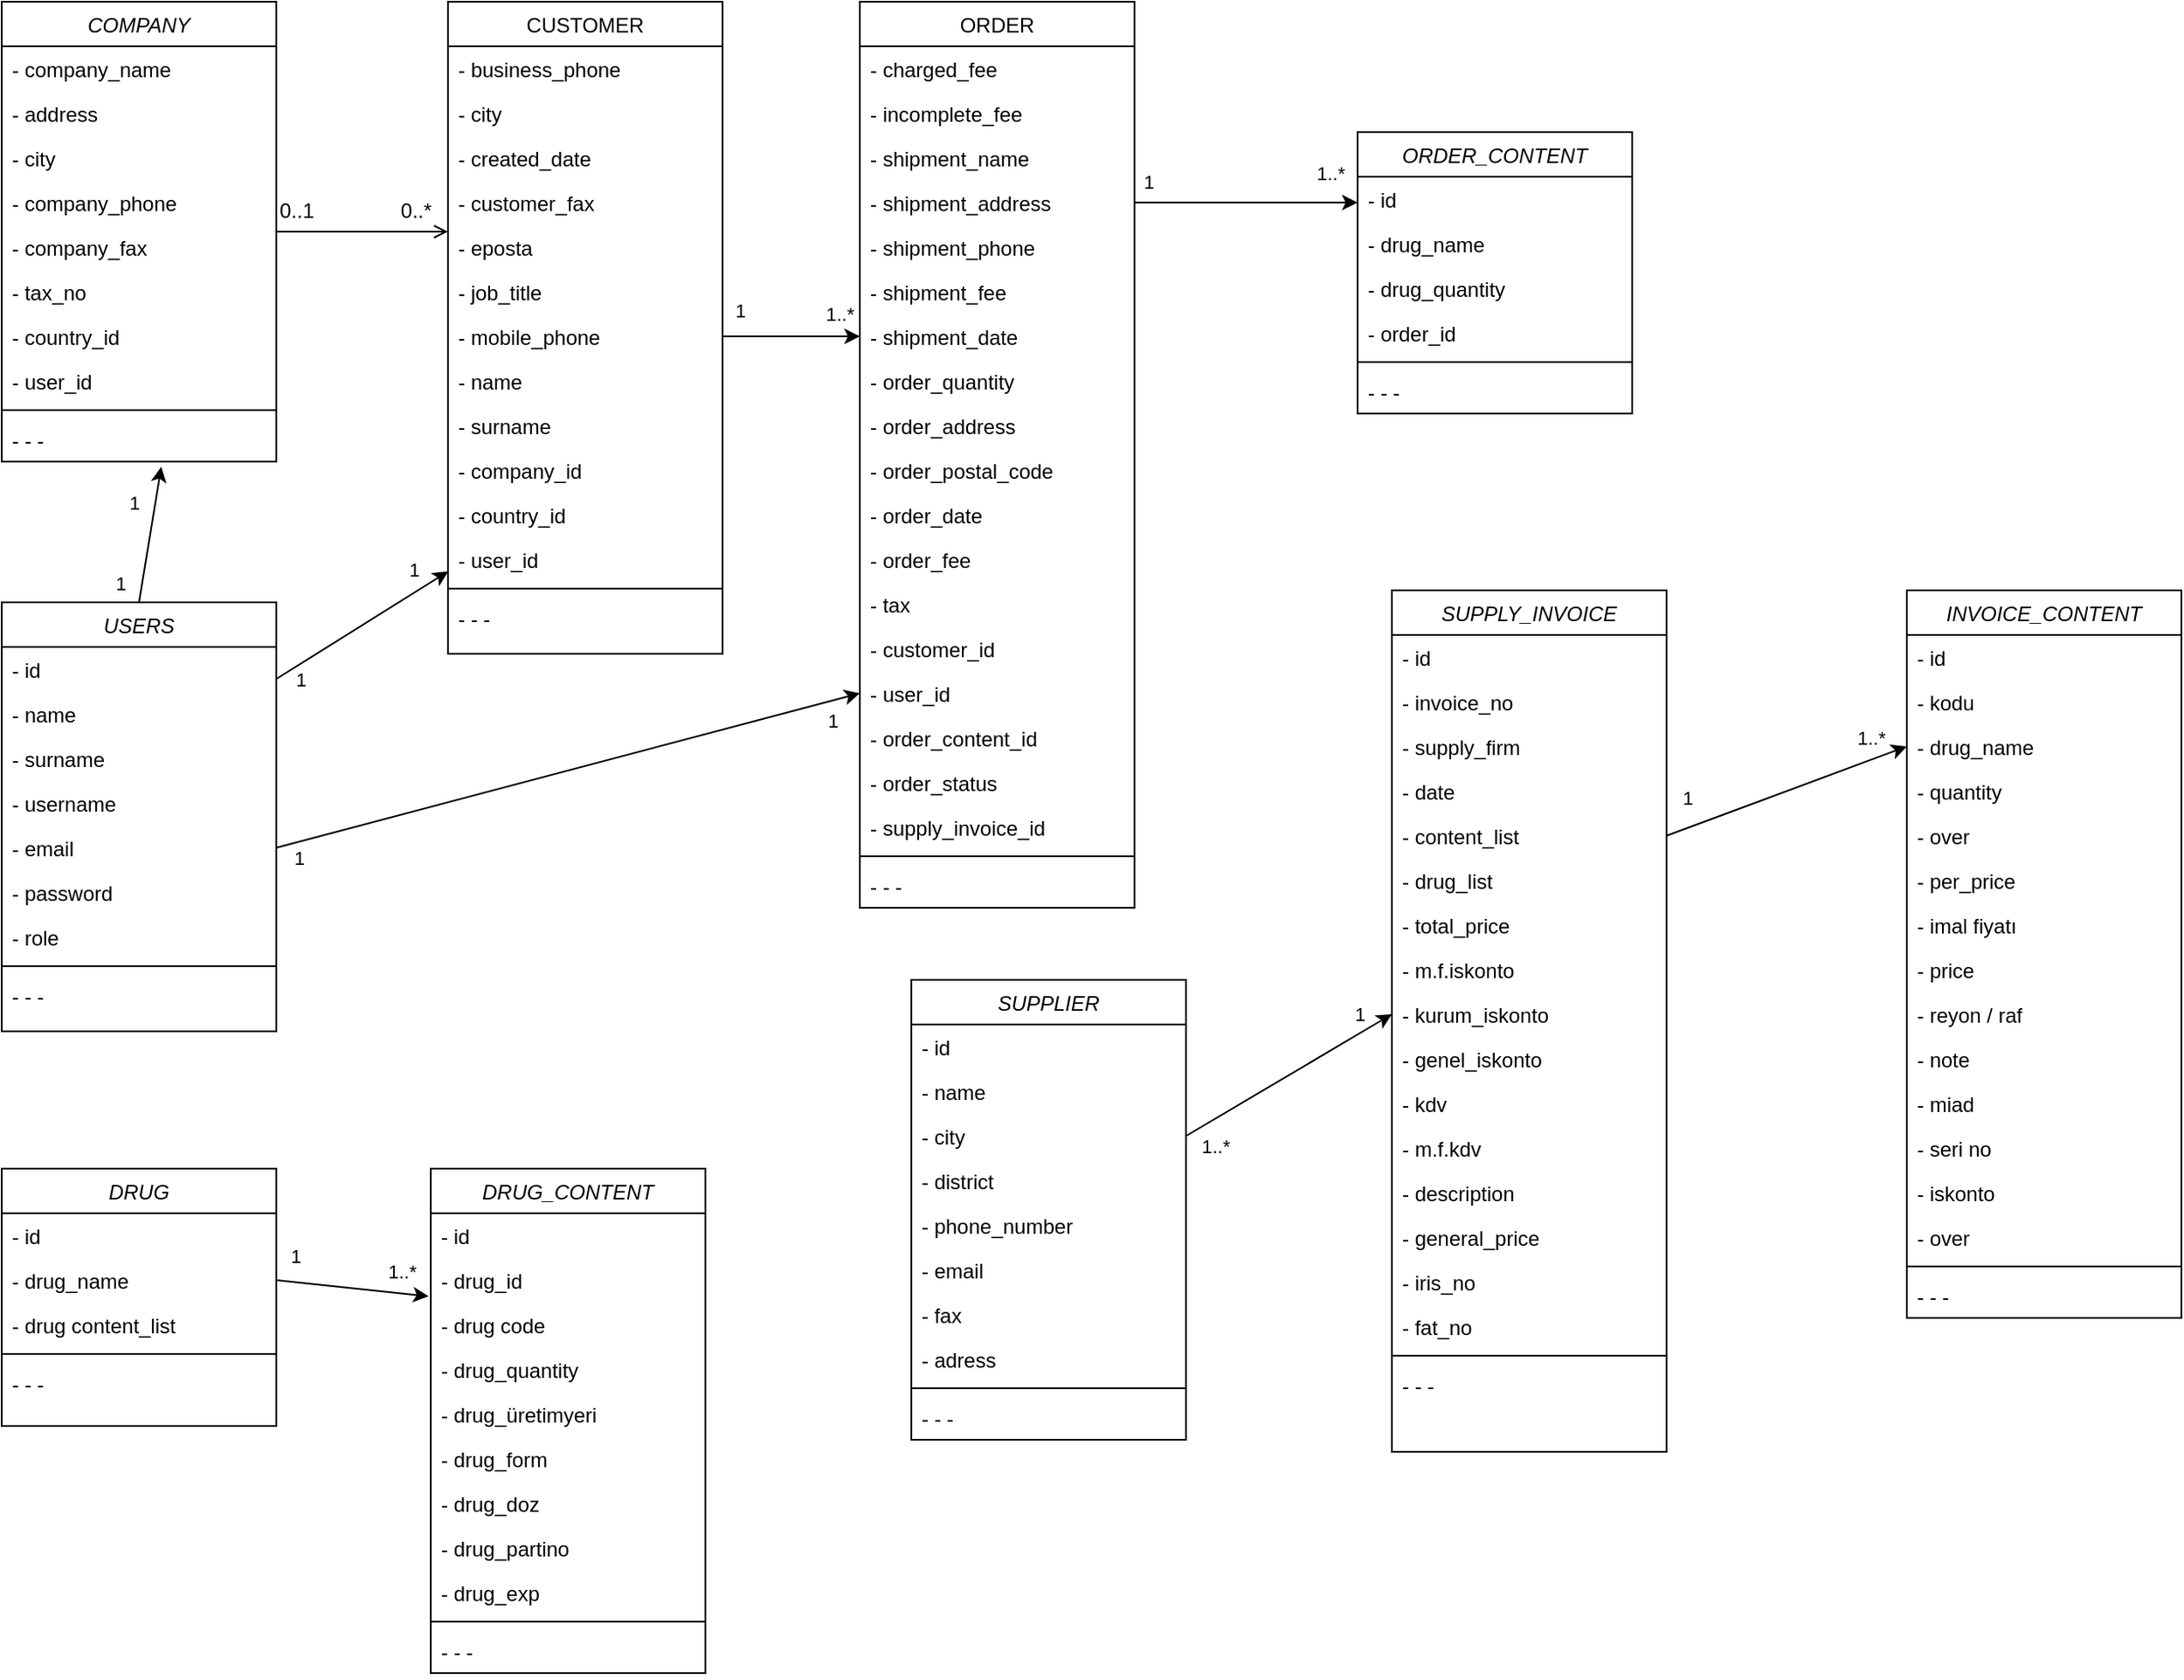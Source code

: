<mxfile version="13.8.8" type="github">
  <diagram id="C5RBs43oDa-KdzZeNtuy" name="Page-1">
    <mxGraphModel dx="2031" dy="990" grid="1" gridSize="10" guides="1" tooltips="1" connect="1" arrows="1" fold="1" page="1" pageScale="1" pageWidth="827" pageHeight="1169" math="0" shadow="0">
      <root>
        <mxCell id="WIyWlLk6GJQsqaUBKTNV-0" />
        <mxCell id="WIyWlLk6GJQsqaUBKTNV-1" parent="WIyWlLk6GJQsqaUBKTNV-0" />
        <mxCell id="zkfFHV4jXpPFQw0GAbJ--0" value="COMPANY&#xa;" style="swimlane;fontStyle=2;align=center;verticalAlign=top;childLayout=stackLayout;horizontal=1;startSize=26;horizontalStack=0;resizeParent=1;resizeLast=0;collapsible=1;marginBottom=0;rounded=0;shadow=0;strokeWidth=1;" parent="WIyWlLk6GJQsqaUBKTNV-1" vertex="1">
          <mxGeometry x="30" y="30" width="160" height="268" as="geometry">
            <mxRectangle x="230" y="140" width="160" height="26" as="alternateBounds" />
          </mxGeometry>
        </mxCell>
        <mxCell id="zkfFHV4jXpPFQw0GAbJ--1" value="- company_name" style="text;align=left;verticalAlign=top;spacingLeft=4;spacingRight=4;overflow=hidden;rotatable=0;points=[[0,0.5],[1,0.5]];portConstraint=eastwest;" parent="zkfFHV4jXpPFQw0GAbJ--0" vertex="1">
          <mxGeometry y="26" width="160" height="26" as="geometry" />
        </mxCell>
        <mxCell id="IGOX1O0Ey2SUrrehoA98-3" value="- address" style="text;align=left;verticalAlign=top;spacingLeft=4;spacingRight=4;overflow=hidden;rotatable=0;points=[[0,0.5],[1,0.5]];portConstraint=eastwest;" parent="zkfFHV4jXpPFQw0GAbJ--0" vertex="1">
          <mxGeometry y="52" width="160" height="26" as="geometry" />
        </mxCell>
        <mxCell id="IGOX1O0Ey2SUrrehoA98-4" value="- city" style="text;align=left;verticalAlign=top;spacingLeft=4;spacingRight=4;overflow=hidden;rotatable=0;points=[[0,0.5],[1,0.5]];portConstraint=eastwest;" parent="zkfFHV4jXpPFQw0GAbJ--0" vertex="1">
          <mxGeometry y="78" width="160" height="26" as="geometry" />
        </mxCell>
        <mxCell id="zkfFHV4jXpPFQw0GAbJ--2" value="- company_phone" style="text;align=left;verticalAlign=top;spacingLeft=4;spacingRight=4;overflow=hidden;rotatable=0;points=[[0,0.5],[1,0.5]];portConstraint=eastwest;rounded=0;shadow=0;html=0;" parent="zkfFHV4jXpPFQw0GAbJ--0" vertex="1">
          <mxGeometry y="104" width="160" height="26" as="geometry" />
        </mxCell>
        <mxCell id="IGOX1O0Ey2SUrrehoA98-12" value="- company_fax" style="text;align=left;verticalAlign=top;spacingLeft=4;spacingRight=4;overflow=hidden;rotatable=0;points=[[0,0.5],[1,0.5]];portConstraint=eastwest;rounded=0;shadow=0;html=0;" parent="zkfFHV4jXpPFQw0GAbJ--0" vertex="1">
          <mxGeometry y="130" width="160" height="26" as="geometry" />
        </mxCell>
        <mxCell id="zkfFHV4jXpPFQw0GAbJ--3" value="- tax_no" style="text;align=left;verticalAlign=top;spacingLeft=4;spacingRight=4;overflow=hidden;rotatable=0;points=[[0,0.5],[1,0.5]];portConstraint=eastwest;rounded=0;shadow=0;html=0;" parent="zkfFHV4jXpPFQw0GAbJ--0" vertex="1">
          <mxGeometry y="156" width="160" height="26" as="geometry" />
        </mxCell>
        <mxCell id="IGOX1O0Ey2SUrrehoA98-0" value="- country_id" style="text;align=left;verticalAlign=top;spacingLeft=4;spacingRight=4;overflow=hidden;rotatable=0;points=[[0,0.5],[1,0.5]];portConstraint=eastwest;rounded=0;shadow=0;html=0;" parent="zkfFHV4jXpPFQw0GAbJ--0" vertex="1">
          <mxGeometry y="182" width="160" height="26" as="geometry" />
        </mxCell>
        <mxCell id="IGOX1O0Ey2SUrrehoA98-2" value="- user_id" style="text;align=left;verticalAlign=top;spacingLeft=4;spacingRight=4;overflow=hidden;rotatable=0;points=[[0,0.5],[1,0.5]];portConstraint=eastwest;rounded=0;shadow=0;html=0;" parent="zkfFHV4jXpPFQw0GAbJ--0" vertex="1">
          <mxGeometry y="208" width="160" height="26" as="geometry" />
        </mxCell>
        <mxCell id="zkfFHV4jXpPFQw0GAbJ--4" value="" style="line;html=1;strokeWidth=1;align=left;verticalAlign=middle;spacingTop=-1;spacingLeft=3;spacingRight=3;rotatable=0;labelPosition=right;points=[];portConstraint=eastwest;" parent="zkfFHV4jXpPFQw0GAbJ--0" vertex="1">
          <mxGeometry y="234" width="160" height="8" as="geometry" />
        </mxCell>
        <mxCell id="zkfFHV4jXpPFQw0GAbJ--5" value="- - - " style="text;align=left;verticalAlign=top;spacingLeft=4;spacingRight=4;overflow=hidden;rotatable=0;points=[[0,0.5],[1,0.5]];portConstraint=eastwest;" parent="zkfFHV4jXpPFQw0GAbJ--0" vertex="1">
          <mxGeometry y="242" width="160" height="26" as="geometry" />
        </mxCell>
        <mxCell id="zkfFHV4jXpPFQw0GAbJ--17" value="CUSTOMER&#xa;" style="swimlane;fontStyle=0;align=center;verticalAlign=top;childLayout=stackLayout;horizontal=1;startSize=26;horizontalStack=0;resizeParent=1;resizeLast=0;collapsible=1;marginBottom=0;rounded=0;shadow=0;strokeWidth=1;" parent="WIyWlLk6GJQsqaUBKTNV-1" vertex="1">
          <mxGeometry x="290" y="30" width="160" height="380" as="geometry">
            <mxRectangle x="550" y="140" width="160" height="26" as="alternateBounds" />
          </mxGeometry>
        </mxCell>
        <mxCell id="zkfFHV4jXpPFQw0GAbJ--18" value="- business_phone" style="text;align=left;verticalAlign=top;spacingLeft=4;spacingRight=4;overflow=hidden;rotatable=0;points=[[0,0.5],[1,0.5]];portConstraint=eastwest;" parent="zkfFHV4jXpPFQw0GAbJ--17" vertex="1">
          <mxGeometry y="26" width="160" height="26" as="geometry" />
        </mxCell>
        <mxCell id="IGOX1O0Ey2SUrrehoA98-5" value="- city" style="text;align=left;verticalAlign=top;spacingLeft=4;spacingRight=4;overflow=hidden;rotatable=0;points=[[0,0.5],[1,0.5]];portConstraint=eastwest;" parent="zkfFHV4jXpPFQw0GAbJ--17" vertex="1">
          <mxGeometry y="52" width="160" height="26" as="geometry" />
        </mxCell>
        <mxCell id="IGOX1O0Ey2SUrrehoA98-6" value="- created_date" style="text;align=left;verticalAlign=top;spacingLeft=4;spacingRight=4;overflow=hidden;rotatable=0;points=[[0,0.5],[1,0.5]];portConstraint=eastwest;" parent="zkfFHV4jXpPFQw0GAbJ--17" vertex="1">
          <mxGeometry y="78" width="160" height="26" as="geometry" />
        </mxCell>
        <mxCell id="IGOX1O0Ey2SUrrehoA98-7" value="- customer_fax" style="text;align=left;verticalAlign=top;spacingLeft=4;spacingRight=4;overflow=hidden;rotatable=0;points=[[0,0.5],[1,0.5]];portConstraint=eastwest;" parent="zkfFHV4jXpPFQw0GAbJ--17" vertex="1">
          <mxGeometry y="104" width="160" height="26" as="geometry" />
        </mxCell>
        <mxCell id="zkfFHV4jXpPFQw0GAbJ--19" value="- eposta" style="text;align=left;verticalAlign=top;spacingLeft=4;spacingRight=4;overflow=hidden;rotatable=0;points=[[0,0.5],[1,0.5]];portConstraint=eastwest;rounded=0;shadow=0;html=0;" parent="zkfFHV4jXpPFQw0GAbJ--17" vertex="1">
          <mxGeometry y="130" width="160" height="26" as="geometry" />
        </mxCell>
        <mxCell id="zkfFHV4jXpPFQw0GAbJ--20" value="- job_title" style="text;align=left;verticalAlign=top;spacingLeft=4;spacingRight=4;overflow=hidden;rotatable=0;points=[[0,0.5],[1,0.5]];portConstraint=eastwest;rounded=0;shadow=0;html=0;" parent="zkfFHV4jXpPFQw0GAbJ--17" vertex="1">
          <mxGeometry y="156" width="160" height="26" as="geometry" />
        </mxCell>
        <mxCell id="zkfFHV4jXpPFQw0GAbJ--21" value="- mobile_phone&#xa;" style="text;align=left;verticalAlign=top;spacingLeft=4;spacingRight=4;overflow=hidden;rotatable=0;points=[[0,0.5],[1,0.5]];portConstraint=eastwest;rounded=0;shadow=0;html=0;" parent="zkfFHV4jXpPFQw0GAbJ--17" vertex="1">
          <mxGeometry y="182" width="160" height="26" as="geometry" />
        </mxCell>
        <mxCell id="zkfFHV4jXpPFQw0GAbJ--22" value="- name" style="text;align=left;verticalAlign=top;spacingLeft=4;spacingRight=4;overflow=hidden;rotatable=0;points=[[0,0.5],[1,0.5]];portConstraint=eastwest;rounded=0;shadow=0;html=0;" parent="zkfFHV4jXpPFQw0GAbJ--17" vertex="1">
          <mxGeometry y="208" width="160" height="26" as="geometry" />
        </mxCell>
        <mxCell id="IGOX1O0Ey2SUrrehoA98-8" value="- surname" style="text;align=left;verticalAlign=top;spacingLeft=4;spacingRight=4;overflow=hidden;rotatable=0;points=[[0,0.5],[1,0.5]];portConstraint=eastwest;rounded=0;shadow=0;html=0;" parent="zkfFHV4jXpPFQw0GAbJ--17" vertex="1">
          <mxGeometry y="234" width="160" height="26" as="geometry" />
        </mxCell>
        <mxCell id="IGOX1O0Ey2SUrrehoA98-9" value="- company_id" style="text;align=left;verticalAlign=top;spacingLeft=4;spacingRight=4;overflow=hidden;rotatable=0;points=[[0,0.5],[1,0.5]];portConstraint=eastwest;rounded=0;shadow=0;html=0;" parent="zkfFHV4jXpPFQw0GAbJ--17" vertex="1">
          <mxGeometry y="260" width="160" height="26" as="geometry" />
        </mxCell>
        <mxCell id="IGOX1O0Ey2SUrrehoA98-10" value="- country_id" style="text;align=left;verticalAlign=top;spacingLeft=4;spacingRight=4;overflow=hidden;rotatable=0;points=[[0,0.5],[1,0.5]];portConstraint=eastwest;rounded=0;shadow=0;html=0;" parent="zkfFHV4jXpPFQw0GAbJ--17" vertex="1">
          <mxGeometry y="286" width="160" height="26" as="geometry" />
        </mxCell>
        <mxCell id="IGOX1O0Ey2SUrrehoA98-11" value="- user_id" style="text;align=left;verticalAlign=top;spacingLeft=4;spacingRight=4;overflow=hidden;rotatable=0;points=[[0,0.5],[1,0.5]];portConstraint=eastwest;rounded=0;shadow=0;html=0;" parent="zkfFHV4jXpPFQw0GAbJ--17" vertex="1">
          <mxGeometry y="312" width="160" height="26" as="geometry" />
        </mxCell>
        <mxCell id="zkfFHV4jXpPFQw0GAbJ--23" value="" style="line;html=1;strokeWidth=1;align=left;verticalAlign=middle;spacingTop=-1;spacingLeft=3;spacingRight=3;rotatable=0;labelPosition=right;points=[];portConstraint=eastwest;" parent="zkfFHV4jXpPFQw0GAbJ--17" vertex="1">
          <mxGeometry y="338" width="160" height="8" as="geometry" />
        </mxCell>
        <mxCell id="zkfFHV4jXpPFQw0GAbJ--24" value="- - - " style="text;align=left;verticalAlign=top;spacingLeft=4;spacingRight=4;overflow=hidden;rotatable=0;points=[[0,0.5],[1,0.5]];portConstraint=eastwest;" parent="zkfFHV4jXpPFQw0GAbJ--17" vertex="1">
          <mxGeometry y="346" width="160" height="26" as="geometry" />
        </mxCell>
        <mxCell id="zkfFHV4jXpPFQw0GAbJ--26" value="" style="endArrow=open;shadow=0;strokeWidth=1;rounded=0;endFill=1;edgeStyle=elbowEdgeStyle;elbow=vertical;" parent="WIyWlLk6GJQsqaUBKTNV-1" source="zkfFHV4jXpPFQw0GAbJ--0" target="zkfFHV4jXpPFQw0GAbJ--17" edge="1">
          <mxGeometry x="0.5" y="41" relative="1" as="geometry">
            <mxPoint x="380" y="192" as="sourcePoint" />
            <mxPoint x="540" y="192" as="targetPoint" />
            <mxPoint x="-40" y="32" as="offset" />
          </mxGeometry>
        </mxCell>
        <mxCell id="zkfFHV4jXpPFQw0GAbJ--27" value="0..1" style="resizable=0;align=left;verticalAlign=bottom;labelBackgroundColor=none;fontSize=12;" parent="zkfFHV4jXpPFQw0GAbJ--26" connectable="0" vertex="1">
          <mxGeometry x="-1" relative="1" as="geometry">
            <mxPoint y="-3.72" as="offset" />
          </mxGeometry>
        </mxCell>
        <mxCell id="zkfFHV4jXpPFQw0GAbJ--28" value="0..*" style="resizable=0;align=right;verticalAlign=bottom;labelBackgroundColor=none;fontSize=12;" parent="zkfFHV4jXpPFQw0GAbJ--26" connectable="0" vertex="1">
          <mxGeometry x="1" relative="1" as="geometry">
            <mxPoint x="-7.93" y="-3.72" as="offset" />
          </mxGeometry>
        </mxCell>
        <mxCell id="IGOX1O0Ey2SUrrehoA98-16" value="ORDER" style="swimlane;fontStyle=0;align=center;verticalAlign=top;childLayout=stackLayout;horizontal=1;startSize=26;horizontalStack=0;resizeParent=1;resizeLast=0;collapsible=1;marginBottom=0;rounded=0;shadow=0;strokeWidth=1;" parent="WIyWlLk6GJQsqaUBKTNV-1" vertex="1">
          <mxGeometry x="530" y="30" width="160" height="528" as="geometry">
            <mxRectangle x="550" y="140" width="160" height="26" as="alternateBounds" />
          </mxGeometry>
        </mxCell>
        <mxCell id="IGOX1O0Ey2SUrrehoA98-17" value="- charged_fee" style="text;align=left;verticalAlign=top;spacingLeft=4;spacingRight=4;overflow=hidden;rotatable=0;points=[[0,0.5],[1,0.5]];portConstraint=eastwest;" parent="IGOX1O0Ey2SUrrehoA98-16" vertex="1">
          <mxGeometry y="26" width="160" height="26" as="geometry" />
        </mxCell>
        <mxCell id="IGOX1O0Ey2SUrrehoA98-18" value="- incomplete_fee" style="text;align=left;verticalAlign=top;spacingLeft=4;spacingRight=4;overflow=hidden;rotatable=0;points=[[0,0.5],[1,0.5]];portConstraint=eastwest;" parent="IGOX1O0Ey2SUrrehoA98-16" vertex="1">
          <mxGeometry y="52" width="160" height="26" as="geometry" />
        </mxCell>
        <mxCell id="IGOX1O0Ey2SUrrehoA98-19" value="- shipment_name" style="text;align=left;verticalAlign=top;spacingLeft=4;spacingRight=4;overflow=hidden;rotatable=0;points=[[0,0.5],[1,0.5]];portConstraint=eastwest;" parent="IGOX1O0Ey2SUrrehoA98-16" vertex="1">
          <mxGeometry y="78" width="160" height="26" as="geometry" />
        </mxCell>
        <mxCell id="IGOX1O0Ey2SUrrehoA98-20" value="- shipment_address" style="text;align=left;verticalAlign=top;spacingLeft=4;spacingRight=4;overflow=hidden;rotatable=0;points=[[0,0.5],[1,0.5]];portConstraint=eastwest;" parent="IGOX1O0Ey2SUrrehoA98-16" vertex="1">
          <mxGeometry y="104" width="160" height="26" as="geometry" />
        </mxCell>
        <mxCell id="IGOX1O0Ey2SUrrehoA98-21" value="- shipment_phone" style="text;align=left;verticalAlign=top;spacingLeft=4;spacingRight=4;overflow=hidden;rotatable=0;points=[[0,0.5],[1,0.5]];portConstraint=eastwest;rounded=0;shadow=0;html=0;" parent="IGOX1O0Ey2SUrrehoA98-16" vertex="1">
          <mxGeometry y="130" width="160" height="26" as="geometry" />
        </mxCell>
        <mxCell id="IGOX1O0Ey2SUrrehoA98-22" value="- shipment_fee" style="text;align=left;verticalAlign=top;spacingLeft=4;spacingRight=4;overflow=hidden;rotatable=0;points=[[0,0.5],[1,0.5]];portConstraint=eastwest;rounded=0;shadow=0;html=0;" parent="IGOX1O0Ey2SUrrehoA98-16" vertex="1">
          <mxGeometry y="156" width="160" height="26" as="geometry" />
        </mxCell>
        <mxCell id="IGOX1O0Ey2SUrrehoA98-23" value="- shipment_date" style="text;align=left;verticalAlign=top;spacingLeft=4;spacingRight=4;overflow=hidden;rotatable=0;points=[[0,0.5],[1,0.5]];portConstraint=eastwest;rounded=0;shadow=0;html=0;" parent="IGOX1O0Ey2SUrrehoA98-16" vertex="1">
          <mxGeometry y="182" width="160" height="26" as="geometry" />
        </mxCell>
        <mxCell id="IGOX1O0Ey2SUrrehoA98-24" value="- order_quantity" style="text;align=left;verticalAlign=top;spacingLeft=4;spacingRight=4;overflow=hidden;rotatable=0;points=[[0,0.5],[1,0.5]];portConstraint=eastwest;rounded=0;shadow=0;html=0;" parent="IGOX1O0Ey2SUrrehoA98-16" vertex="1">
          <mxGeometry y="208" width="160" height="26" as="geometry" />
        </mxCell>
        <mxCell id="IGOX1O0Ey2SUrrehoA98-25" value="- order_address" style="text;align=left;verticalAlign=top;spacingLeft=4;spacingRight=4;overflow=hidden;rotatable=0;points=[[0,0.5],[1,0.5]];portConstraint=eastwest;rounded=0;shadow=0;html=0;" parent="IGOX1O0Ey2SUrrehoA98-16" vertex="1">
          <mxGeometry y="234" width="160" height="26" as="geometry" />
        </mxCell>
        <mxCell id="IGOX1O0Ey2SUrrehoA98-27" value="- order_postal_code" style="text;align=left;verticalAlign=top;spacingLeft=4;spacingRight=4;overflow=hidden;rotatable=0;points=[[0,0.5],[1,0.5]];portConstraint=eastwest;rounded=0;shadow=0;html=0;" parent="IGOX1O0Ey2SUrrehoA98-16" vertex="1">
          <mxGeometry y="260" width="160" height="26" as="geometry" />
        </mxCell>
        <mxCell id="IGOX1O0Ey2SUrrehoA98-28" value="- order_date" style="text;align=left;verticalAlign=top;spacingLeft=4;spacingRight=4;overflow=hidden;rotatable=0;points=[[0,0.5],[1,0.5]];portConstraint=eastwest;rounded=0;shadow=0;html=0;" parent="IGOX1O0Ey2SUrrehoA98-16" vertex="1">
          <mxGeometry y="286" width="160" height="26" as="geometry" />
        </mxCell>
        <mxCell id="IGOX1O0Ey2SUrrehoA98-32" value="- order_fee" style="text;align=left;verticalAlign=top;spacingLeft=4;spacingRight=4;overflow=hidden;rotatable=0;points=[[0,0.5],[1,0.5]];portConstraint=eastwest;rounded=0;shadow=0;html=0;" parent="IGOX1O0Ey2SUrrehoA98-16" vertex="1">
          <mxGeometry y="312" width="160" height="26" as="geometry" />
        </mxCell>
        <mxCell id="IGOX1O0Ey2SUrrehoA98-33" value="- tax" style="text;align=left;verticalAlign=top;spacingLeft=4;spacingRight=4;overflow=hidden;rotatable=0;points=[[0,0.5],[1,0.5]];portConstraint=eastwest;rounded=0;shadow=0;html=0;" parent="IGOX1O0Ey2SUrrehoA98-16" vertex="1">
          <mxGeometry y="338" width="160" height="26" as="geometry" />
        </mxCell>
        <mxCell id="IGOX1O0Ey2SUrrehoA98-35" value="- customer_id" style="text;align=left;verticalAlign=top;spacingLeft=4;spacingRight=4;overflow=hidden;rotatable=0;points=[[0,0.5],[1,0.5]];portConstraint=eastwest;rounded=0;shadow=0;html=0;" parent="IGOX1O0Ey2SUrrehoA98-16" vertex="1">
          <mxGeometry y="364" width="160" height="26" as="geometry" />
        </mxCell>
        <mxCell id="IGOX1O0Ey2SUrrehoA98-42" value="- user_id" style="text;align=left;verticalAlign=top;spacingLeft=4;spacingRight=4;overflow=hidden;rotatable=0;points=[[0,0.5],[1,0.5]];portConstraint=eastwest;rounded=0;shadow=0;html=0;" parent="IGOX1O0Ey2SUrrehoA98-16" vertex="1">
          <mxGeometry y="390" width="160" height="26" as="geometry" />
        </mxCell>
        <mxCell id="IGOX1O0Ey2SUrrehoA98-55" value="- order_content_id" style="text;align=left;verticalAlign=top;spacingLeft=4;spacingRight=4;overflow=hidden;rotatable=0;points=[[0,0.5],[1,0.5]];portConstraint=eastwest;rounded=0;shadow=0;html=0;" parent="IGOX1O0Ey2SUrrehoA98-16" vertex="1">
          <mxGeometry y="416" width="160" height="26" as="geometry" />
        </mxCell>
        <mxCell id="IGOX1O0Ey2SUrrehoA98-34" value="- order_status" style="text;align=left;verticalAlign=top;spacingLeft=4;spacingRight=4;overflow=hidden;rotatable=0;points=[[0,0.5],[1,0.5]];portConstraint=eastwest;rounded=0;shadow=0;html=0;" parent="IGOX1O0Ey2SUrrehoA98-16" vertex="1">
          <mxGeometry y="442" width="160" height="26" as="geometry" />
        </mxCell>
        <mxCell id="VhMwUYRNfY7Nuu_vpCEj-53" value="- supply_invoice_id" style="text;align=left;verticalAlign=top;spacingLeft=4;spacingRight=4;overflow=hidden;rotatable=0;points=[[0,0.5],[1,0.5]];portConstraint=eastwest;rounded=0;shadow=0;html=0;" parent="IGOX1O0Ey2SUrrehoA98-16" vertex="1">
          <mxGeometry y="468" width="160" height="26" as="geometry" />
        </mxCell>
        <mxCell id="IGOX1O0Ey2SUrrehoA98-29" value="" style="line;html=1;strokeWidth=1;align=left;verticalAlign=middle;spacingTop=-1;spacingLeft=3;spacingRight=3;rotatable=0;labelPosition=right;points=[];portConstraint=eastwest;" parent="IGOX1O0Ey2SUrrehoA98-16" vertex="1">
          <mxGeometry y="494" width="160" height="8" as="geometry" />
        </mxCell>
        <mxCell id="IGOX1O0Ey2SUrrehoA98-31" value="- - -" style="text;align=left;verticalAlign=top;spacingLeft=4;spacingRight=4;overflow=hidden;rotatable=0;points=[[0,0.5],[1,0.5]];portConstraint=eastwest;" parent="IGOX1O0Ey2SUrrehoA98-16" vertex="1">
          <mxGeometry y="502" width="160" height="26" as="geometry" />
        </mxCell>
        <mxCell id="IGOX1O0Ey2SUrrehoA98-36" value="" style="endArrow=classic;html=1;entryX=0;entryY=0.5;entryDx=0;entryDy=0;exitX=1;exitY=0.5;exitDx=0;exitDy=0;" parent="WIyWlLk6GJQsqaUBKTNV-1" source="zkfFHV4jXpPFQw0GAbJ--21" target="IGOX1O0Ey2SUrrehoA98-23" edge="1">
          <mxGeometry width="50" height="50" relative="1" as="geometry">
            <mxPoint x="400" y="380" as="sourcePoint" />
            <mxPoint x="450" y="330" as="targetPoint" />
          </mxGeometry>
        </mxCell>
        <mxCell id="IGOX1O0Ey2SUrrehoA98-40" value="1..*" style="edgeLabel;html=1;align=center;verticalAlign=middle;resizable=0;points=[];" parent="IGOX1O0Ey2SUrrehoA98-36" vertex="1" connectable="0">
          <mxGeometry x="0.807" relative="1" as="geometry">
            <mxPoint x="-4.76" y="-13" as="offset" />
          </mxGeometry>
        </mxCell>
        <mxCell id="IGOX1O0Ey2SUrrehoA98-41" value="1" style="edgeLabel;html=1;align=center;verticalAlign=middle;resizable=0;points=[];" parent="IGOX1O0Ey2SUrrehoA98-36" vertex="1" connectable="0">
          <mxGeometry x="-0.889" relative="1" as="geometry">
            <mxPoint x="5" y="-15" as="offset" />
          </mxGeometry>
        </mxCell>
        <mxCell id="IGOX1O0Ey2SUrrehoA98-43" value="ORDER_CONTENT" style="swimlane;fontStyle=2;align=center;verticalAlign=top;childLayout=stackLayout;horizontal=1;startSize=26;horizontalStack=0;resizeParent=1;resizeLast=0;collapsible=1;marginBottom=0;rounded=0;shadow=0;strokeWidth=1;" parent="WIyWlLk6GJQsqaUBKTNV-1" vertex="1">
          <mxGeometry x="820" y="106" width="160" height="164" as="geometry">
            <mxRectangle x="230" y="140" width="160" height="26" as="alternateBounds" />
          </mxGeometry>
        </mxCell>
        <mxCell id="IGOX1O0Ey2SUrrehoA98-44" value="- id" style="text;align=left;verticalAlign=top;spacingLeft=4;spacingRight=4;overflow=hidden;rotatable=0;points=[[0,0.5],[1,0.5]];portConstraint=eastwest;" parent="IGOX1O0Ey2SUrrehoA98-43" vertex="1">
          <mxGeometry y="26" width="160" height="26" as="geometry" />
        </mxCell>
        <mxCell id="IGOX1O0Ey2SUrrehoA98-45" value="- drug_name" style="text;align=left;verticalAlign=top;spacingLeft=4;spacingRight=4;overflow=hidden;rotatable=0;points=[[0,0.5],[1,0.5]];portConstraint=eastwest;" parent="IGOX1O0Ey2SUrrehoA98-43" vertex="1">
          <mxGeometry y="52" width="160" height="26" as="geometry" />
        </mxCell>
        <mxCell id="IGOX1O0Ey2SUrrehoA98-46" value="- drug_quantity" style="text;align=left;verticalAlign=top;spacingLeft=4;spacingRight=4;overflow=hidden;rotatable=0;points=[[0,0.5],[1,0.5]];portConstraint=eastwest;" parent="IGOX1O0Ey2SUrrehoA98-43" vertex="1">
          <mxGeometry y="78" width="160" height="26" as="geometry" />
        </mxCell>
        <mxCell id="IGOX1O0Ey2SUrrehoA98-47" value="- order_id" style="text;align=left;verticalAlign=top;spacingLeft=4;spacingRight=4;overflow=hidden;rotatable=0;points=[[0,0.5],[1,0.5]];portConstraint=eastwest;rounded=0;shadow=0;html=0;" parent="IGOX1O0Ey2SUrrehoA98-43" vertex="1">
          <mxGeometry y="104" width="160" height="26" as="geometry" />
        </mxCell>
        <mxCell id="IGOX1O0Ey2SUrrehoA98-52" value="" style="line;html=1;strokeWidth=1;align=left;verticalAlign=middle;spacingTop=-1;spacingLeft=3;spacingRight=3;rotatable=0;labelPosition=right;points=[];portConstraint=eastwest;" parent="IGOX1O0Ey2SUrrehoA98-43" vertex="1">
          <mxGeometry y="130" width="160" height="8" as="geometry" />
        </mxCell>
        <mxCell id="IGOX1O0Ey2SUrrehoA98-53" value="- - -" style="text;align=left;verticalAlign=top;spacingLeft=4;spacingRight=4;overflow=hidden;rotatable=0;points=[[0,0.5],[1,0.5]];portConstraint=eastwest;" parent="IGOX1O0Ey2SUrrehoA98-43" vertex="1">
          <mxGeometry y="138" width="160" height="26" as="geometry" />
        </mxCell>
        <mxCell id="IGOX1O0Ey2SUrrehoA98-54" value="" style="endArrow=classic;html=1;entryX=0;entryY=0.25;entryDx=0;entryDy=0;exitX=1;exitY=0.5;exitDx=0;exitDy=0;" parent="WIyWlLk6GJQsqaUBKTNV-1" source="IGOX1O0Ey2SUrrehoA98-20" target="IGOX1O0Ey2SUrrehoA98-43" edge="1">
          <mxGeometry width="50" height="50" relative="1" as="geometry">
            <mxPoint x="520" y="430" as="sourcePoint" />
            <mxPoint x="250" y="390" as="targetPoint" />
          </mxGeometry>
        </mxCell>
        <mxCell id="IGOX1O0Ey2SUrrehoA98-56" value="1" style="edgeLabel;html=1;align=center;verticalAlign=middle;resizable=0;points=[];" parent="IGOX1O0Ey2SUrrehoA98-54" vertex="1" connectable="0">
          <mxGeometry x="-0.925" relative="1" as="geometry">
            <mxPoint x="2.38" y="-12.74" as="offset" />
          </mxGeometry>
        </mxCell>
        <mxCell id="IGOX1O0Ey2SUrrehoA98-57" value="1..*" style="edgeLabel;html=1;align=center;verticalAlign=middle;resizable=0;points=[];" parent="IGOX1O0Ey2SUrrehoA98-54" vertex="1" connectable="0">
          <mxGeometry x="0.901" y="-1" relative="1" as="geometry">
            <mxPoint x="-9.67" y="-18.51" as="offset" />
          </mxGeometry>
        </mxCell>
        <mxCell id="IGOX1O0Ey2SUrrehoA98-58" value="USERS" style="swimlane;fontStyle=2;align=center;verticalAlign=top;childLayout=stackLayout;horizontal=1;startSize=26;horizontalStack=0;resizeParent=1;resizeLast=0;collapsible=1;marginBottom=0;rounded=0;shadow=0;strokeWidth=1;" parent="WIyWlLk6GJQsqaUBKTNV-1" vertex="1">
          <mxGeometry x="30" y="380" width="160" height="250" as="geometry">
            <mxRectangle x="230" y="140" width="160" height="26" as="alternateBounds" />
          </mxGeometry>
        </mxCell>
        <mxCell id="IGOX1O0Ey2SUrrehoA98-59" value="- id" style="text;align=left;verticalAlign=top;spacingLeft=4;spacingRight=4;overflow=hidden;rotatable=0;points=[[0,0.5],[1,0.5]];portConstraint=eastwest;" parent="IGOX1O0Ey2SUrrehoA98-58" vertex="1">
          <mxGeometry y="26" width="160" height="26" as="geometry" />
        </mxCell>
        <mxCell id="IGOX1O0Ey2SUrrehoA98-60" value="- name" style="text;align=left;verticalAlign=top;spacingLeft=4;spacingRight=4;overflow=hidden;rotatable=0;points=[[0,0.5],[1,0.5]];portConstraint=eastwest;" parent="IGOX1O0Ey2SUrrehoA98-58" vertex="1">
          <mxGeometry y="52" width="160" height="26" as="geometry" />
        </mxCell>
        <mxCell id="IGOX1O0Ey2SUrrehoA98-61" value="- surname" style="text;align=left;verticalAlign=top;spacingLeft=4;spacingRight=4;overflow=hidden;rotatable=0;points=[[0,0.5],[1,0.5]];portConstraint=eastwest;" parent="IGOX1O0Ey2SUrrehoA98-58" vertex="1">
          <mxGeometry y="78" width="160" height="26" as="geometry" />
        </mxCell>
        <mxCell id="IGOX1O0Ey2SUrrehoA98-70" value="- username" style="text;align=left;verticalAlign=top;spacingLeft=4;spacingRight=4;overflow=hidden;rotatable=0;points=[[0,0.5],[1,0.5]];portConstraint=eastwest;" parent="IGOX1O0Ey2SUrrehoA98-58" vertex="1">
          <mxGeometry y="104" width="160" height="26" as="geometry" />
        </mxCell>
        <mxCell id="IGOX1O0Ey2SUrrehoA98-62" value="- email" style="text;align=left;verticalAlign=top;spacingLeft=4;spacingRight=4;overflow=hidden;rotatable=0;points=[[0,0.5],[1,0.5]];portConstraint=eastwest;rounded=0;shadow=0;html=0;" parent="IGOX1O0Ey2SUrrehoA98-58" vertex="1">
          <mxGeometry y="130" width="160" height="26" as="geometry" />
        </mxCell>
        <mxCell id="IGOX1O0Ey2SUrrehoA98-65" value="- password" style="text;align=left;verticalAlign=top;spacingLeft=4;spacingRight=4;overflow=hidden;rotatable=0;points=[[0,0.5],[1,0.5]];portConstraint=eastwest;rounded=0;shadow=0;html=0;" parent="IGOX1O0Ey2SUrrehoA98-58" vertex="1">
          <mxGeometry y="156" width="160" height="26" as="geometry" />
        </mxCell>
        <mxCell id="IGOX1O0Ey2SUrrehoA98-67" value="- role" style="text;align=left;verticalAlign=top;spacingLeft=4;spacingRight=4;overflow=hidden;rotatable=0;points=[[0,0.5],[1,0.5]];portConstraint=eastwest;rounded=0;shadow=0;html=0;" parent="IGOX1O0Ey2SUrrehoA98-58" vertex="1">
          <mxGeometry y="182" width="160" height="26" as="geometry" />
        </mxCell>
        <mxCell id="IGOX1O0Ey2SUrrehoA98-63" value="" style="line;html=1;strokeWidth=1;align=left;verticalAlign=middle;spacingTop=-1;spacingLeft=3;spacingRight=3;rotatable=0;labelPosition=right;points=[];portConstraint=eastwest;" parent="IGOX1O0Ey2SUrrehoA98-58" vertex="1">
          <mxGeometry y="208" width="160" height="8" as="geometry" />
        </mxCell>
        <mxCell id="IGOX1O0Ey2SUrrehoA98-64" value="- - -" style="text;align=left;verticalAlign=top;spacingLeft=4;spacingRight=4;overflow=hidden;rotatable=0;points=[[0,0.5],[1,0.5]];portConstraint=eastwest;" parent="IGOX1O0Ey2SUrrehoA98-58" vertex="1">
          <mxGeometry y="216" width="160" height="26" as="geometry" />
        </mxCell>
        <mxCell id="IGOX1O0Ey2SUrrehoA98-71" value="" style="endArrow=classic;html=1;exitX=0.5;exitY=0;exitDx=0;exitDy=0;entryX=0.581;entryY=1.115;entryDx=0;entryDy=0;entryPerimeter=0;" parent="WIyWlLk6GJQsqaUBKTNV-1" source="IGOX1O0Ey2SUrrehoA98-58" target="zkfFHV4jXpPFQw0GAbJ--5" edge="1">
          <mxGeometry width="50" height="50" relative="1" as="geometry">
            <mxPoint x="330" y="430" as="sourcePoint" />
            <mxPoint x="380" y="380" as="targetPoint" />
          </mxGeometry>
        </mxCell>
        <mxCell id="IGOX1O0Ey2SUrrehoA98-72" value="&lt;div&gt;1&lt;/div&gt;" style="edgeLabel;html=1;align=center;verticalAlign=middle;resizable=0;points=[];" parent="IGOX1O0Ey2SUrrehoA98-71" vertex="1" connectable="0">
          <mxGeometry x="0.904" y="1" relative="1" as="geometry">
            <mxPoint x="-15" y="17" as="offset" />
          </mxGeometry>
        </mxCell>
        <mxCell id="IGOX1O0Ey2SUrrehoA98-73" value="1" style="edgeLabel;html=1;align=center;verticalAlign=middle;resizable=0;points=[];" parent="IGOX1O0Ey2SUrrehoA98-71" vertex="1" connectable="0">
          <mxGeometry x="-0.746" y="1" relative="1" as="geometry">
            <mxPoint x="-12" y="-1" as="offset" />
          </mxGeometry>
        </mxCell>
        <mxCell id="IGOX1O0Ey2SUrrehoA98-74" value="" style="endArrow=classic;html=1;exitX=0.999;exitY=0.721;exitDx=0;exitDy=0;exitPerimeter=0;entryX=0.001;entryY=0.769;entryDx=0;entryDy=0;entryPerimeter=0;" parent="WIyWlLk6GJQsqaUBKTNV-1" source="IGOX1O0Ey2SUrrehoA98-59" target="IGOX1O0Ey2SUrrehoA98-11" edge="1">
          <mxGeometry width="50" height="50" relative="1" as="geometry">
            <mxPoint x="190" y="430" as="sourcePoint" />
            <mxPoint x="287" y="335" as="targetPoint" />
          </mxGeometry>
        </mxCell>
        <mxCell id="IGOX1O0Ey2SUrrehoA98-75" value="1" style="edgeLabel;html=1;align=center;verticalAlign=middle;resizable=0;points=[];" parent="IGOX1O0Ey2SUrrehoA98-74" vertex="1" connectable="0">
          <mxGeometry x="-0.774" relative="1" as="geometry">
            <mxPoint x="2" y="7" as="offset" />
          </mxGeometry>
        </mxCell>
        <mxCell id="IGOX1O0Ey2SUrrehoA98-76" value="1" style="edgeLabel;html=1;align=center;verticalAlign=middle;resizable=0;points=[];" parent="IGOX1O0Ey2SUrrehoA98-74" vertex="1" connectable="0">
          <mxGeometry x="0.752" y="-1" relative="1" as="geometry">
            <mxPoint x="-8" y="-10" as="offset" />
          </mxGeometry>
        </mxCell>
        <mxCell id="IGOX1O0Ey2SUrrehoA98-77" value="" style="endArrow=classic;html=1;entryX=0;entryY=0.5;entryDx=0;entryDy=0;exitX=1;exitY=0.5;exitDx=0;exitDy=0;" parent="WIyWlLk6GJQsqaUBKTNV-1" source="IGOX1O0Ey2SUrrehoA98-62" target="IGOX1O0Ey2SUrrehoA98-42" edge="1">
          <mxGeometry width="50" height="50" relative="1" as="geometry">
            <mxPoint x="190" y="490" as="sourcePoint" />
            <mxPoint x="340" y="420" as="targetPoint" />
          </mxGeometry>
        </mxCell>
        <mxCell id="IGOX1O0Ey2SUrrehoA98-78" value="1" style="edgeLabel;html=1;align=center;verticalAlign=middle;resizable=0;points=[];" parent="IGOX1O0Ey2SUrrehoA98-77" vertex="1" connectable="0">
          <mxGeometry x="-0.91" y="-3" relative="1" as="geometry">
            <mxPoint x="-3" y="7" as="offset" />
          </mxGeometry>
        </mxCell>
        <mxCell id="IGOX1O0Ey2SUrrehoA98-79" value="1" style="edgeLabel;html=1;align=center;verticalAlign=middle;resizable=0;points=[];" parent="IGOX1O0Ey2SUrrehoA98-77" vertex="1" connectable="0">
          <mxGeometry x="0.915" y="1" relative="1" as="geometry">
            <mxPoint x="-2" y="13" as="offset" />
          </mxGeometry>
        </mxCell>
        <mxCell id="VhMwUYRNfY7Nuu_vpCEj-10" value="SUPPLY_INVOICE" style="swimlane;fontStyle=2;align=center;verticalAlign=top;childLayout=stackLayout;horizontal=1;startSize=26;horizontalStack=0;resizeParent=1;resizeLast=0;collapsible=1;marginBottom=0;rounded=0;shadow=0;strokeWidth=1;" parent="WIyWlLk6GJQsqaUBKTNV-1" vertex="1">
          <mxGeometry x="840" y="373" width="160" height="502" as="geometry">
            <mxRectangle x="230" y="140" width="160" height="26" as="alternateBounds" />
          </mxGeometry>
        </mxCell>
        <mxCell id="VhMwUYRNfY7Nuu_vpCEj-11" value="- id" style="text;align=left;verticalAlign=top;spacingLeft=4;spacingRight=4;overflow=hidden;rotatable=0;points=[[0,0.5],[1,0.5]];portConstraint=eastwest;" parent="VhMwUYRNfY7Nuu_vpCEj-10" vertex="1">
          <mxGeometry y="26" width="160" height="26" as="geometry" />
        </mxCell>
        <mxCell id="VhMwUYRNfY7Nuu_vpCEj-12" value="- invoice_no" style="text;align=left;verticalAlign=top;spacingLeft=4;spacingRight=4;overflow=hidden;rotatable=0;points=[[0,0.5],[1,0.5]];portConstraint=eastwest;" parent="VhMwUYRNfY7Nuu_vpCEj-10" vertex="1">
          <mxGeometry y="52" width="160" height="26" as="geometry" />
        </mxCell>
        <mxCell id="VhMwUYRNfY7Nuu_vpCEj-13" value="- supply_firm" style="text;align=left;verticalAlign=top;spacingLeft=4;spacingRight=4;overflow=hidden;rotatable=0;points=[[0,0.5],[1,0.5]];portConstraint=eastwest;" parent="VhMwUYRNfY7Nuu_vpCEj-10" vertex="1">
          <mxGeometry y="78" width="160" height="26" as="geometry" />
        </mxCell>
        <mxCell id="VhMwUYRNfY7Nuu_vpCEj-14" value="- date" style="text;align=left;verticalAlign=top;spacingLeft=4;spacingRight=4;overflow=hidden;rotatable=0;points=[[0,0.5],[1,0.5]];portConstraint=eastwest;" parent="VhMwUYRNfY7Nuu_vpCEj-10" vertex="1">
          <mxGeometry y="104" width="160" height="26" as="geometry" />
        </mxCell>
        <mxCell id="VhMwUYRNfY7Nuu_vpCEj-15" value="- content_list" style="text;align=left;verticalAlign=top;spacingLeft=4;spacingRight=4;overflow=hidden;rotatable=0;points=[[0,0.5],[1,0.5]];portConstraint=eastwest;" parent="VhMwUYRNfY7Nuu_vpCEj-10" vertex="1">
          <mxGeometry y="130" width="160" height="26" as="geometry" />
        </mxCell>
        <mxCell id="VhMwUYRNfY7Nuu_vpCEj-39" value="- drug_list" style="text;align=left;verticalAlign=top;spacingLeft=4;spacingRight=4;overflow=hidden;rotatable=0;points=[[0,0.5],[1,0.5]];portConstraint=eastwest;" parent="VhMwUYRNfY7Nuu_vpCEj-10" vertex="1">
          <mxGeometry y="156" width="160" height="26" as="geometry" />
        </mxCell>
        <mxCell id="VhMwUYRNfY7Nuu_vpCEj-40" value="- total_price" style="text;align=left;verticalAlign=top;spacingLeft=4;spacingRight=4;overflow=hidden;rotatable=0;points=[[0,0.5],[1,0.5]];portConstraint=eastwest;" parent="VhMwUYRNfY7Nuu_vpCEj-10" vertex="1">
          <mxGeometry y="182" width="160" height="26" as="geometry" />
        </mxCell>
        <mxCell id="VhMwUYRNfY7Nuu_vpCEj-41" value="- m.f.iskonto" style="text;align=left;verticalAlign=top;spacingLeft=4;spacingRight=4;overflow=hidden;rotatable=0;points=[[0,0.5],[1,0.5]];portConstraint=eastwest;" parent="VhMwUYRNfY7Nuu_vpCEj-10" vertex="1">
          <mxGeometry y="208" width="160" height="26" as="geometry" />
        </mxCell>
        <mxCell id="VhMwUYRNfY7Nuu_vpCEj-44" value="- kurum_iskonto" style="text;align=left;verticalAlign=top;spacingLeft=4;spacingRight=4;overflow=hidden;rotatable=0;points=[[0,0.5],[1,0.5]];portConstraint=eastwest;" parent="VhMwUYRNfY7Nuu_vpCEj-10" vertex="1">
          <mxGeometry y="234" width="160" height="26" as="geometry" />
        </mxCell>
        <mxCell id="VhMwUYRNfY7Nuu_vpCEj-45" value="- genel_iskonto" style="text;align=left;verticalAlign=top;spacingLeft=4;spacingRight=4;overflow=hidden;rotatable=0;points=[[0,0.5],[1,0.5]];portConstraint=eastwest;" parent="VhMwUYRNfY7Nuu_vpCEj-10" vertex="1">
          <mxGeometry y="260" width="160" height="26" as="geometry" />
        </mxCell>
        <mxCell id="VhMwUYRNfY7Nuu_vpCEj-42" value="- kdv" style="text;align=left;verticalAlign=top;spacingLeft=4;spacingRight=4;overflow=hidden;rotatable=0;points=[[0,0.5],[1,0.5]];portConstraint=eastwest;" parent="VhMwUYRNfY7Nuu_vpCEj-10" vertex="1">
          <mxGeometry y="286" width="160" height="26" as="geometry" />
        </mxCell>
        <mxCell id="VhMwUYRNfY7Nuu_vpCEj-46" value="- m.f.kdv" style="text;align=left;verticalAlign=top;spacingLeft=4;spacingRight=4;overflow=hidden;rotatable=0;points=[[0,0.5],[1,0.5]];portConstraint=eastwest;" parent="VhMwUYRNfY7Nuu_vpCEj-10" vertex="1">
          <mxGeometry y="312" width="160" height="26" as="geometry" />
        </mxCell>
        <mxCell id="VhMwUYRNfY7Nuu_vpCEj-47" value="- description" style="text;align=left;verticalAlign=top;spacingLeft=4;spacingRight=4;overflow=hidden;rotatable=0;points=[[0,0.5],[1,0.5]];portConstraint=eastwest;" parent="VhMwUYRNfY7Nuu_vpCEj-10" vertex="1">
          <mxGeometry y="338" width="160" height="26" as="geometry" />
        </mxCell>
        <mxCell id="VhMwUYRNfY7Nuu_vpCEj-48" value="- general_price" style="text;align=left;verticalAlign=top;spacingLeft=4;spacingRight=4;overflow=hidden;rotatable=0;points=[[0,0.5],[1,0.5]];portConstraint=eastwest;" parent="VhMwUYRNfY7Nuu_vpCEj-10" vertex="1">
          <mxGeometry y="364" width="160" height="26" as="geometry" />
        </mxCell>
        <mxCell id="VhMwUYRNfY7Nuu_vpCEj-49" value="- iris_no" style="text;align=left;verticalAlign=top;spacingLeft=4;spacingRight=4;overflow=hidden;rotatable=0;points=[[0,0.5],[1,0.5]];portConstraint=eastwest;" parent="VhMwUYRNfY7Nuu_vpCEj-10" vertex="1">
          <mxGeometry y="390" width="160" height="26" as="geometry" />
        </mxCell>
        <mxCell id="VhMwUYRNfY7Nuu_vpCEj-50" value="- fat_no" style="text;align=left;verticalAlign=top;spacingLeft=4;spacingRight=4;overflow=hidden;rotatable=0;points=[[0,0.5],[1,0.5]];portConstraint=eastwest;" parent="VhMwUYRNfY7Nuu_vpCEj-10" vertex="1">
          <mxGeometry y="416" width="160" height="26" as="geometry" />
        </mxCell>
        <mxCell id="VhMwUYRNfY7Nuu_vpCEj-16" value="" style="line;html=1;strokeWidth=1;align=left;verticalAlign=middle;spacingTop=-1;spacingLeft=3;spacingRight=3;rotatable=0;labelPosition=right;points=[];portConstraint=eastwest;" parent="VhMwUYRNfY7Nuu_vpCEj-10" vertex="1">
          <mxGeometry y="442" width="160" height="8" as="geometry" />
        </mxCell>
        <mxCell id="VhMwUYRNfY7Nuu_vpCEj-17" value="- - -" style="text;align=left;verticalAlign=top;spacingLeft=4;spacingRight=4;overflow=hidden;rotatable=0;points=[[0,0.5],[1,0.5]];portConstraint=eastwest;" parent="VhMwUYRNfY7Nuu_vpCEj-10" vertex="1">
          <mxGeometry y="450" width="160" height="26" as="geometry" />
        </mxCell>
        <mxCell id="VhMwUYRNfY7Nuu_vpCEj-18" value="INVOICE_CONTENT" style="swimlane;fontStyle=2;align=center;verticalAlign=top;childLayout=stackLayout;horizontal=1;startSize=26;horizontalStack=0;resizeParent=1;resizeLast=0;collapsible=1;marginBottom=0;rounded=0;shadow=0;strokeWidth=1;" parent="WIyWlLk6GJQsqaUBKTNV-1" vertex="1">
          <mxGeometry x="1140" y="373" width="160" height="424" as="geometry">
            <mxRectangle x="230" y="140" width="160" height="26" as="alternateBounds" />
          </mxGeometry>
        </mxCell>
        <mxCell id="VhMwUYRNfY7Nuu_vpCEj-19" value="- id" style="text;align=left;verticalAlign=top;spacingLeft=4;spacingRight=4;overflow=hidden;rotatable=0;points=[[0,0.5],[1,0.5]];portConstraint=eastwest;" parent="VhMwUYRNfY7Nuu_vpCEj-18" vertex="1">
          <mxGeometry y="26" width="160" height="26" as="geometry" />
        </mxCell>
        <mxCell id="VhMwUYRNfY7Nuu_vpCEj-20" value="- kodu" style="text;align=left;verticalAlign=top;spacingLeft=4;spacingRight=4;overflow=hidden;rotatable=0;points=[[0,0.5],[1,0.5]];portConstraint=eastwest;" parent="VhMwUYRNfY7Nuu_vpCEj-18" vertex="1">
          <mxGeometry y="52" width="160" height="26" as="geometry" />
        </mxCell>
        <mxCell id="VhMwUYRNfY7Nuu_vpCEj-21" value="- drug_name" style="text;align=left;verticalAlign=top;spacingLeft=4;spacingRight=4;overflow=hidden;rotatable=0;points=[[0,0.5],[1,0.5]];portConstraint=eastwest;" parent="VhMwUYRNfY7Nuu_vpCEj-18" vertex="1">
          <mxGeometry y="78" width="160" height="26" as="geometry" />
        </mxCell>
        <mxCell id="VhMwUYRNfY7Nuu_vpCEj-22" value="- quantity" style="text;align=left;verticalAlign=top;spacingLeft=4;spacingRight=4;overflow=hidden;rotatable=0;points=[[0,0.5],[1,0.5]];portConstraint=eastwest;" parent="VhMwUYRNfY7Nuu_vpCEj-18" vertex="1">
          <mxGeometry y="104" width="160" height="26" as="geometry" />
        </mxCell>
        <mxCell id="VhMwUYRNfY7Nuu_vpCEj-23" value="- over" style="text;align=left;verticalAlign=top;spacingLeft=4;spacingRight=4;overflow=hidden;rotatable=0;points=[[0,0.5],[1,0.5]];portConstraint=eastwest;" parent="VhMwUYRNfY7Nuu_vpCEj-18" vertex="1">
          <mxGeometry y="130" width="160" height="26" as="geometry" />
        </mxCell>
        <mxCell id="VhMwUYRNfY7Nuu_vpCEj-30" value="- per_price" style="text;align=left;verticalAlign=top;spacingLeft=4;spacingRight=4;overflow=hidden;rotatable=0;points=[[0,0.5],[1,0.5]];portConstraint=eastwest;" parent="VhMwUYRNfY7Nuu_vpCEj-18" vertex="1">
          <mxGeometry y="156" width="160" height="26" as="geometry" />
        </mxCell>
        <mxCell id="VhMwUYRNfY7Nuu_vpCEj-31" value="- imal fiyatı" style="text;align=left;verticalAlign=top;spacingLeft=4;spacingRight=4;overflow=hidden;rotatable=0;points=[[0,0.5],[1,0.5]];portConstraint=eastwest;" parent="VhMwUYRNfY7Nuu_vpCEj-18" vertex="1">
          <mxGeometry y="182" width="160" height="26" as="geometry" />
        </mxCell>
        <mxCell id="VhMwUYRNfY7Nuu_vpCEj-32" value="- price" style="text;align=left;verticalAlign=top;spacingLeft=4;spacingRight=4;overflow=hidden;rotatable=0;points=[[0,0.5],[1,0.5]];portConstraint=eastwest;" parent="VhMwUYRNfY7Nuu_vpCEj-18" vertex="1">
          <mxGeometry y="208" width="160" height="26" as="geometry" />
        </mxCell>
        <mxCell id="VhMwUYRNfY7Nuu_vpCEj-33" value="- reyon / raf" style="text;align=left;verticalAlign=top;spacingLeft=4;spacingRight=4;overflow=hidden;rotatable=0;points=[[0,0.5],[1,0.5]];portConstraint=eastwest;" parent="VhMwUYRNfY7Nuu_vpCEj-18" vertex="1">
          <mxGeometry y="234" width="160" height="26" as="geometry" />
        </mxCell>
        <mxCell id="VhMwUYRNfY7Nuu_vpCEj-34" value="- note" style="text;align=left;verticalAlign=top;spacingLeft=4;spacingRight=4;overflow=hidden;rotatable=0;points=[[0,0.5],[1,0.5]];portConstraint=eastwest;" parent="VhMwUYRNfY7Nuu_vpCEj-18" vertex="1">
          <mxGeometry y="260" width="160" height="26" as="geometry" />
        </mxCell>
        <mxCell id="VhMwUYRNfY7Nuu_vpCEj-35" value="- miad" style="text;align=left;verticalAlign=top;spacingLeft=4;spacingRight=4;overflow=hidden;rotatable=0;points=[[0,0.5],[1,0.5]];portConstraint=eastwest;" parent="VhMwUYRNfY7Nuu_vpCEj-18" vertex="1">
          <mxGeometry y="286" width="160" height="26" as="geometry" />
        </mxCell>
        <mxCell id="VhMwUYRNfY7Nuu_vpCEj-36" value="- seri no" style="text;align=left;verticalAlign=top;spacingLeft=4;spacingRight=4;overflow=hidden;rotatable=0;points=[[0,0.5],[1,0.5]];portConstraint=eastwest;" parent="VhMwUYRNfY7Nuu_vpCEj-18" vertex="1">
          <mxGeometry y="312" width="160" height="26" as="geometry" />
        </mxCell>
        <mxCell id="VhMwUYRNfY7Nuu_vpCEj-37" value="- iskonto" style="text;align=left;verticalAlign=top;spacingLeft=4;spacingRight=4;overflow=hidden;rotatable=0;points=[[0,0.5],[1,0.5]];portConstraint=eastwest;" parent="VhMwUYRNfY7Nuu_vpCEj-18" vertex="1">
          <mxGeometry y="338" width="160" height="26" as="geometry" />
        </mxCell>
        <mxCell id="VhMwUYRNfY7Nuu_vpCEj-38" value="- over" style="text;align=left;verticalAlign=top;spacingLeft=4;spacingRight=4;overflow=hidden;rotatable=0;points=[[0,0.5],[1,0.5]];portConstraint=eastwest;" parent="VhMwUYRNfY7Nuu_vpCEj-18" vertex="1">
          <mxGeometry y="364" width="160" height="26" as="geometry" />
        </mxCell>
        <mxCell id="VhMwUYRNfY7Nuu_vpCEj-24" value="" style="line;html=1;strokeWidth=1;align=left;verticalAlign=middle;spacingTop=-1;spacingLeft=3;spacingRight=3;rotatable=0;labelPosition=right;points=[];portConstraint=eastwest;" parent="VhMwUYRNfY7Nuu_vpCEj-18" vertex="1">
          <mxGeometry y="390" width="160" height="8" as="geometry" />
        </mxCell>
        <mxCell id="VhMwUYRNfY7Nuu_vpCEj-25" value="- - -" style="text;align=left;verticalAlign=top;spacingLeft=4;spacingRight=4;overflow=hidden;rotatable=0;points=[[0,0.5],[1,0.5]];portConstraint=eastwest;" parent="VhMwUYRNfY7Nuu_vpCEj-18" vertex="1">
          <mxGeometry y="398" width="160" height="26" as="geometry" />
        </mxCell>
        <mxCell id="VhMwUYRNfY7Nuu_vpCEj-29" value="" style="endArrow=classic;html=1;entryX=0;entryY=0.5;entryDx=0;entryDy=0;exitX=1;exitY=0.5;exitDx=0;exitDy=0;" parent="WIyWlLk6GJQsqaUBKTNV-1" source="VhMwUYRNfY7Nuu_vpCEj-15" target="VhMwUYRNfY7Nuu_vpCEj-21" edge="1">
          <mxGeometry width="50" height="50" relative="1" as="geometry">
            <mxPoint x="560" y="650" as="sourcePoint" />
            <mxPoint x="610" y="600" as="targetPoint" />
          </mxGeometry>
        </mxCell>
        <mxCell id="VhMwUYRNfY7Nuu_vpCEj-51" value="1" style="edgeLabel;html=1;align=center;verticalAlign=middle;resizable=0;points=[];" parent="VhMwUYRNfY7Nuu_vpCEj-29" vertex="1" connectable="0">
          <mxGeometry x="-0.856" y="-3" relative="1" as="geometry">
            <mxPoint y="-21.21" as="offset" />
          </mxGeometry>
        </mxCell>
        <mxCell id="VhMwUYRNfY7Nuu_vpCEj-56" value="1..*" style="edgeLabel;html=1;align=center;verticalAlign=middle;resizable=0;points=[];" parent="VhMwUYRNfY7Nuu_vpCEj-29" vertex="1" connectable="0">
          <mxGeometry x="0.762" y="1" relative="1" as="geometry">
            <mxPoint x="-4" y="-11" as="offset" />
          </mxGeometry>
        </mxCell>
        <mxCell id="VhMwUYRNfY7Nuu_vpCEj-52" value="" style="endArrow=classic;html=1;entryX=0;entryY=0.5;entryDx=0;entryDy=0;exitX=1;exitY=0.5;exitDx=0;exitDy=0;" parent="WIyWlLk6GJQsqaUBKTNV-1" source="VhMwUYRNfY7Nuu_vpCEj-88" target="VhMwUYRNfY7Nuu_vpCEj-44" edge="1">
          <mxGeometry width="50" height="50" relative="1" as="geometry">
            <mxPoint x="310" y="470" as="sourcePoint" />
            <mxPoint x="810" y="477" as="targetPoint" />
          </mxGeometry>
        </mxCell>
        <mxCell id="VhMwUYRNfY7Nuu_vpCEj-54" value="1..*" style="edgeLabel;html=1;align=center;verticalAlign=middle;resizable=0;points=[];" parent="VhMwUYRNfY7Nuu_vpCEj-52" vertex="1" connectable="0">
          <mxGeometry x="-0.783" relative="1" as="geometry">
            <mxPoint x="4" y="13" as="offset" />
          </mxGeometry>
        </mxCell>
        <mxCell id="VhMwUYRNfY7Nuu_vpCEj-55" value="1" style="edgeLabel;html=1;align=center;verticalAlign=middle;resizable=0;points=[];" parent="VhMwUYRNfY7Nuu_vpCEj-52" vertex="1" connectable="0">
          <mxGeometry x="0.749" y="1" relative="1" as="geometry">
            <mxPoint x="-4" y="-8" as="offset" />
          </mxGeometry>
        </mxCell>
        <mxCell id="VhMwUYRNfY7Nuu_vpCEj-58" value="DRUG" style="swimlane;fontStyle=2;align=center;verticalAlign=top;childLayout=stackLayout;horizontal=1;startSize=26;horizontalStack=0;resizeParent=1;resizeLast=0;collapsible=1;marginBottom=0;rounded=0;shadow=0;strokeWidth=1;" parent="WIyWlLk6GJQsqaUBKTNV-1" vertex="1">
          <mxGeometry x="30" y="710" width="160" height="150" as="geometry">
            <mxRectangle x="230" y="140" width="160" height="26" as="alternateBounds" />
          </mxGeometry>
        </mxCell>
        <mxCell id="VhMwUYRNfY7Nuu_vpCEj-59" value="- id" style="text;align=left;verticalAlign=top;spacingLeft=4;spacingRight=4;overflow=hidden;rotatable=0;points=[[0,0.5],[1,0.5]];portConstraint=eastwest;" parent="VhMwUYRNfY7Nuu_vpCEj-58" vertex="1">
          <mxGeometry y="26" width="160" height="26" as="geometry" />
        </mxCell>
        <mxCell id="VhMwUYRNfY7Nuu_vpCEj-60" value="- drug_name" style="text;align=left;verticalAlign=top;spacingLeft=4;spacingRight=4;overflow=hidden;rotatable=0;points=[[0,0.5],[1,0.5]];portConstraint=eastwest;" parent="VhMwUYRNfY7Nuu_vpCEj-58" vertex="1">
          <mxGeometry y="52" width="160" height="26" as="geometry" />
        </mxCell>
        <mxCell id="VhMwUYRNfY7Nuu_vpCEj-81" value="- drug content_list" style="text;align=left;verticalAlign=top;spacingLeft=4;spacingRight=4;overflow=hidden;rotatable=0;points=[[0,0.5],[1,0.5]];portConstraint=eastwest;" parent="VhMwUYRNfY7Nuu_vpCEj-58" vertex="1">
          <mxGeometry y="78" width="160" height="26" as="geometry" />
        </mxCell>
        <mxCell id="VhMwUYRNfY7Nuu_vpCEj-63" value="" style="line;html=1;strokeWidth=1;align=left;verticalAlign=middle;spacingTop=-1;spacingLeft=3;spacingRight=3;rotatable=0;labelPosition=right;points=[];portConstraint=eastwest;" parent="VhMwUYRNfY7Nuu_vpCEj-58" vertex="1">
          <mxGeometry y="104" width="160" height="8" as="geometry" />
        </mxCell>
        <mxCell id="VhMwUYRNfY7Nuu_vpCEj-64" value="- - -" style="text;align=left;verticalAlign=top;spacingLeft=4;spacingRight=4;overflow=hidden;rotatable=0;points=[[0,0.5],[1,0.5]];portConstraint=eastwest;" parent="VhMwUYRNfY7Nuu_vpCEj-58" vertex="1">
          <mxGeometry y="112" width="160" height="26" as="geometry" />
        </mxCell>
        <mxCell id="VhMwUYRNfY7Nuu_vpCEj-69" value="DRUG_CONTENT" style="swimlane;fontStyle=2;align=center;verticalAlign=top;childLayout=stackLayout;horizontal=1;startSize=26;horizontalStack=0;resizeParent=1;resizeLast=0;collapsible=1;marginBottom=0;rounded=0;shadow=0;strokeWidth=1;" parent="WIyWlLk6GJQsqaUBKTNV-1" vertex="1">
          <mxGeometry x="280" y="710" width="160" height="294" as="geometry">
            <mxRectangle x="230" y="140" width="160" height="26" as="alternateBounds" />
          </mxGeometry>
        </mxCell>
        <mxCell id="VhMwUYRNfY7Nuu_vpCEj-70" value="- id" style="text;align=left;verticalAlign=top;spacingLeft=4;spacingRight=4;overflow=hidden;rotatable=0;points=[[0,0.5],[1,0.5]];portConstraint=eastwest;" parent="VhMwUYRNfY7Nuu_vpCEj-69" vertex="1">
          <mxGeometry y="26" width="160" height="26" as="geometry" />
        </mxCell>
        <mxCell id="VhMwUYRNfY7Nuu_vpCEj-80" value="- drug_id" style="text;align=left;verticalAlign=top;spacingLeft=4;spacingRight=4;overflow=hidden;rotatable=0;points=[[0,0.5],[1,0.5]];portConstraint=eastwest;" parent="VhMwUYRNfY7Nuu_vpCEj-69" vertex="1">
          <mxGeometry y="52" width="160" height="26" as="geometry" />
        </mxCell>
        <mxCell id="VhMwUYRNfY7Nuu_vpCEj-96" value="- drug code" style="text;align=left;verticalAlign=top;spacingLeft=4;spacingRight=4;overflow=hidden;rotatable=0;points=[[0,0.5],[1,0.5]];portConstraint=eastwest;" parent="VhMwUYRNfY7Nuu_vpCEj-69" vertex="1">
          <mxGeometry y="78" width="160" height="26" as="geometry" />
        </mxCell>
        <mxCell id="VhMwUYRNfY7Nuu_vpCEj-72" value="- drug_quantity" style="text;align=left;verticalAlign=top;spacingLeft=4;spacingRight=4;overflow=hidden;rotatable=0;points=[[0,0.5],[1,0.5]];portConstraint=eastwest;" parent="VhMwUYRNfY7Nuu_vpCEj-69" vertex="1">
          <mxGeometry y="104" width="160" height="26" as="geometry" />
        </mxCell>
        <mxCell id="VhMwUYRNfY7Nuu_vpCEj-73" value="- drug_üretimyeri" style="text;align=left;verticalAlign=top;spacingLeft=4;spacingRight=4;overflow=hidden;rotatable=0;points=[[0,0.5],[1,0.5]];portConstraint=eastwest;rounded=0;shadow=0;html=0;" parent="VhMwUYRNfY7Nuu_vpCEj-69" vertex="1">
          <mxGeometry y="130" width="160" height="26" as="geometry" />
        </mxCell>
        <mxCell id="VhMwUYRNfY7Nuu_vpCEj-74" value="- drug_form" style="text;align=left;verticalAlign=top;spacingLeft=4;spacingRight=4;overflow=hidden;rotatable=0;points=[[0,0.5],[1,0.5]];portConstraint=eastwest;rounded=0;shadow=0;html=0;" parent="VhMwUYRNfY7Nuu_vpCEj-69" vertex="1">
          <mxGeometry y="156" width="160" height="26" as="geometry" />
        </mxCell>
        <mxCell id="VhMwUYRNfY7Nuu_vpCEj-75" value="- drug_doz" style="text;align=left;verticalAlign=top;spacingLeft=4;spacingRight=4;overflow=hidden;rotatable=0;points=[[0,0.5],[1,0.5]];portConstraint=eastwest;rounded=0;shadow=0;html=0;" parent="VhMwUYRNfY7Nuu_vpCEj-69" vertex="1">
          <mxGeometry y="182" width="160" height="26" as="geometry" />
        </mxCell>
        <mxCell id="VhMwUYRNfY7Nuu_vpCEj-76" value="- drug_partino" style="text;align=left;verticalAlign=top;spacingLeft=4;spacingRight=4;overflow=hidden;rotatable=0;points=[[0,0.5],[1,0.5]];portConstraint=eastwest;rounded=0;shadow=0;html=0;" parent="VhMwUYRNfY7Nuu_vpCEj-69" vertex="1">
          <mxGeometry y="208" width="160" height="26" as="geometry" />
        </mxCell>
        <mxCell id="VhMwUYRNfY7Nuu_vpCEj-77" value="- drug_exp" style="text;align=left;verticalAlign=top;spacingLeft=4;spacingRight=4;overflow=hidden;rotatable=0;points=[[0,0.5],[1,0.5]];portConstraint=eastwest;rounded=0;shadow=0;html=0;" parent="VhMwUYRNfY7Nuu_vpCEj-69" vertex="1">
          <mxGeometry y="234" width="160" height="26" as="geometry" />
        </mxCell>
        <mxCell id="VhMwUYRNfY7Nuu_vpCEj-78" value="" style="line;html=1;strokeWidth=1;align=left;verticalAlign=middle;spacingTop=-1;spacingLeft=3;spacingRight=3;rotatable=0;labelPosition=right;points=[];portConstraint=eastwest;" parent="VhMwUYRNfY7Nuu_vpCEj-69" vertex="1">
          <mxGeometry y="260" width="160" height="8" as="geometry" />
        </mxCell>
        <mxCell id="VhMwUYRNfY7Nuu_vpCEj-79" value="- - -" style="text;align=left;verticalAlign=top;spacingLeft=4;spacingRight=4;overflow=hidden;rotatable=0;points=[[0,0.5],[1,0.5]];portConstraint=eastwest;" parent="VhMwUYRNfY7Nuu_vpCEj-69" vertex="1">
          <mxGeometry y="268" width="160" height="26" as="geometry" />
        </mxCell>
        <mxCell id="VhMwUYRNfY7Nuu_vpCEj-82" value="" style="endArrow=classic;html=1;exitX=1;exitY=0.5;exitDx=0;exitDy=0;entryX=-0.008;entryY=0.862;entryDx=0;entryDy=0;entryPerimeter=0;" parent="WIyWlLk6GJQsqaUBKTNV-1" source="VhMwUYRNfY7Nuu_vpCEj-60" target="VhMwUYRNfY7Nuu_vpCEj-80" edge="1">
          <mxGeometry width="50" height="50" relative="1" as="geometry">
            <mxPoint x="790" y="670" as="sourcePoint" />
            <mxPoint x="450" y="730" as="targetPoint" />
          </mxGeometry>
        </mxCell>
        <mxCell id="VhMwUYRNfY7Nuu_vpCEj-83" value="1" style="edgeLabel;html=1;align=center;verticalAlign=middle;resizable=0;points=[];" parent="VhMwUYRNfY7Nuu_vpCEj-82" vertex="1" connectable="0">
          <mxGeometry x="-0.779" y="5" relative="1" as="geometry">
            <mxPoint y="-10" as="offset" />
          </mxGeometry>
        </mxCell>
        <mxCell id="VhMwUYRNfY7Nuu_vpCEj-84" value="1..*" style="edgeLabel;html=1;align=center;verticalAlign=middle;resizable=0;points=[];" parent="VhMwUYRNfY7Nuu_vpCEj-82" vertex="1" connectable="0">
          <mxGeometry x="0.756" y="-1" relative="1" as="geometry">
            <mxPoint x="-5" y="-15" as="offset" />
          </mxGeometry>
        </mxCell>
        <mxCell id="VhMwUYRNfY7Nuu_vpCEj-85" value="SUPPLIER" style="swimlane;fontStyle=2;align=center;verticalAlign=top;childLayout=stackLayout;horizontal=1;startSize=26;horizontalStack=0;resizeParent=1;resizeLast=0;collapsible=1;marginBottom=0;rounded=0;shadow=0;strokeWidth=1;" parent="WIyWlLk6GJQsqaUBKTNV-1" vertex="1">
          <mxGeometry x="560" y="600" width="160" height="268" as="geometry">
            <mxRectangle x="230" y="140" width="160" height="26" as="alternateBounds" />
          </mxGeometry>
        </mxCell>
        <mxCell id="VhMwUYRNfY7Nuu_vpCEj-86" value="- id" style="text;align=left;verticalAlign=top;spacingLeft=4;spacingRight=4;overflow=hidden;rotatable=0;points=[[0,0.5],[1,0.5]];portConstraint=eastwest;" parent="VhMwUYRNfY7Nuu_vpCEj-85" vertex="1">
          <mxGeometry y="26" width="160" height="26" as="geometry" />
        </mxCell>
        <mxCell id="VhMwUYRNfY7Nuu_vpCEj-87" value="- name" style="text;align=left;verticalAlign=top;spacingLeft=4;spacingRight=4;overflow=hidden;rotatable=0;points=[[0,0.5],[1,0.5]];portConstraint=eastwest;" parent="VhMwUYRNfY7Nuu_vpCEj-85" vertex="1">
          <mxGeometry y="52" width="160" height="26" as="geometry" />
        </mxCell>
        <mxCell id="VhMwUYRNfY7Nuu_vpCEj-88" value="- city" style="text;align=left;verticalAlign=top;spacingLeft=4;spacingRight=4;overflow=hidden;rotatable=0;points=[[0,0.5],[1,0.5]];portConstraint=eastwest;" parent="VhMwUYRNfY7Nuu_vpCEj-85" vertex="1">
          <mxGeometry y="78" width="160" height="26" as="geometry" />
        </mxCell>
        <mxCell id="VhMwUYRNfY7Nuu_vpCEj-95" value="- district" style="text;align=left;verticalAlign=top;spacingLeft=4;spacingRight=4;overflow=hidden;rotatable=0;points=[[0,0.5],[1,0.5]];portConstraint=eastwest;" parent="VhMwUYRNfY7Nuu_vpCEj-85" vertex="1">
          <mxGeometry y="104" width="160" height="26" as="geometry" />
        </mxCell>
        <mxCell id="VhMwUYRNfY7Nuu_vpCEj-89" value="- phone_number" style="text;align=left;verticalAlign=top;spacingLeft=4;spacingRight=4;overflow=hidden;rotatable=0;points=[[0,0.5],[1,0.5]];portConstraint=eastwest;" parent="VhMwUYRNfY7Nuu_vpCEj-85" vertex="1">
          <mxGeometry y="130" width="160" height="26" as="geometry" />
        </mxCell>
        <mxCell id="VhMwUYRNfY7Nuu_vpCEj-90" value="- email" style="text;align=left;verticalAlign=top;spacingLeft=4;spacingRight=4;overflow=hidden;rotatable=0;points=[[0,0.5],[1,0.5]];portConstraint=eastwest;rounded=0;shadow=0;html=0;" parent="VhMwUYRNfY7Nuu_vpCEj-85" vertex="1">
          <mxGeometry y="156" width="160" height="26" as="geometry" />
        </mxCell>
        <mxCell id="VhMwUYRNfY7Nuu_vpCEj-91" value="- fax" style="text;align=left;verticalAlign=top;spacingLeft=4;spacingRight=4;overflow=hidden;rotatable=0;points=[[0,0.5],[1,0.5]];portConstraint=eastwest;rounded=0;shadow=0;html=0;" parent="VhMwUYRNfY7Nuu_vpCEj-85" vertex="1">
          <mxGeometry y="182" width="160" height="26" as="geometry" />
        </mxCell>
        <mxCell id="VhMwUYRNfY7Nuu_vpCEj-92" value="- adress" style="text;align=left;verticalAlign=top;spacingLeft=4;spacingRight=4;overflow=hidden;rotatable=0;points=[[0,0.5],[1,0.5]];portConstraint=eastwest;rounded=0;shadow=0;html=0;" parent="VhMwUYRNfY7Nuu_vpCEj-85" vertex="1">
          <mxGeometry y="208" width="160" height="26" as="geometry" />
        </mxCell>
        <mxCell id="VhMwUYRNfY7Nuu_vpCEj-93" value="" style="line;html=1;strokeWidth=1;align=left;verticalAlign=middle;spacingTop=-1;spacingLeft=3;spacingRight=3;rotatable=0;labelPosition=right;points=[];portConstraint=eastwest;" parent="VhMwUYRNfY7Nuu_vpCEj-85" vertex="1">
          <mxGeometry y="234" width="160" height="8" as="geometry" />
        </mxCell>
        <mxCell id="VhMwUYRNfY7Nuu_vpCEj-94" value="- - -" style="text;align=left;verticalAlign=top;spacingLeft=4;spacingRight=4;overflow=hidden;rotatable=0;points=[[0,0.5],[1,0.5]];portConstraint=eastwest;" parent="VhMwUYRNfY7Nuu_vpCEj-85" vertex="1">
          <mxGeometry y="242" width="160" height="26" as="geometry" />
        </mxCell>
      </root>
    </mxGraphModel>
  </diagram>
</mxfile>
